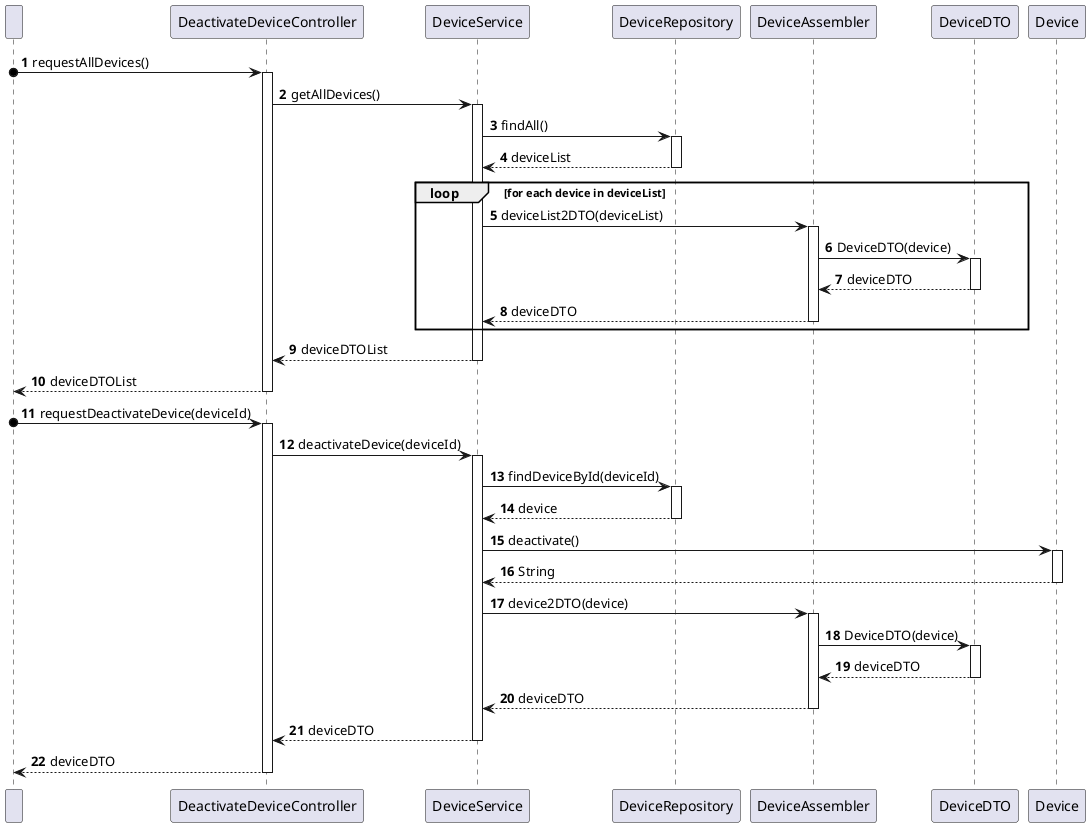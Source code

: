 @startuml
'https://plantuml.com/sequence-diagram

autonumber

    participant " " as User
    participant DeactivateDeviceController as Controller
    participant DeviceService as Service
    participant DeviceRepository as Repository
    participant DeviceAssembler as Assembler
    participant DeviceDTO as DTO
    participant Device as Device

' Request all devices

    User o-> Controller: requestAllDevices()
    activate Controller
    Controller -> Service: getAllDevices()
    activate Service
    Service -> Repository: findAll()
    activate Repository
    Repository --> Service: deviceList
    deactivate Repository

    loop for each device in deviceList
        Service -> Assembler: deviceList2DTO(deviceList)
        activate Assembler
        Assembler -> DTO: DeviceDTO(device)
        activate DTO
        DTO --> Assembler: deviceDTO
        deactivate DTO
        Assembler --> Service: deviceDTO
        deactivate Assembler
    end
    Service --> Controller: deviceDTOList
    deactivate Service
    Controller --> User: deviceDTOList
    deactivate Controller

' Deactivate device

    User o-> Controller: requestDeactivateDevice(deviceId)
    activate Controller
    Controller -> Service: deactivateDevice(deviceId)
    activate Service
    Service -> Repository: findDeviceById(deviceId)
    activate Repository
    Repository --> Service: device
    deactivate Repository
    Service -> Device: deactivate()
    activate Device
    Device --> Service: String
    deactivate Device
    Service -> Assembler: device2DTO(device)
    activate Assembler
    Assembler -> DTO: DeviceDTO(device)
    activate DTO
    DTO --> Assembler: deviceDTO
    deactivate DTO
    Assembler --> Service: deviceDTO
    deactivate Assembler
    Service --> Controller: deviceDTO
    deactivate Service
    Controller --> User: deviceDTO
    deactivate Controller

@enduml
